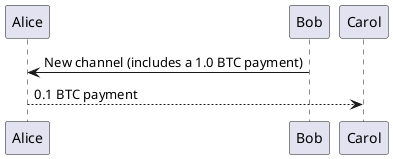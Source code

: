 @startuml
participant Alice order 1
participant Bob order 2
participant Carol order 3

Bob -> Alice: New channel (includes a 1.0 BTC payment)
Alice --> Carol: 0.1 BTC payment


@enduml
